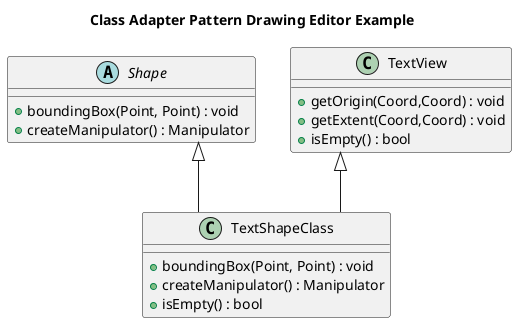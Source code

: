 @startuml

skinparam linetype ortho

title Class Adapter Pattern Drawing Editor Example

abstract class Shape
class TextShapeClass
class TextView

Shape : +boundingBox(Point, Point) : void
Shape : +createManipulator() : Manipulator

TextShapeClass : +boundingBox(Point, Point) : void
TextShapeClass : +createManipulator() : Manipulator
TextShapeClass : +isEmpty() : bool

TextView : +getOrigin(Coord,Coord) : void
TextView : +getExtent(Coord,Coord) : void
TextView : +isEmpty() : bool

Shape <|-- TextShapeClass
TextView <|-- TextShapeClass


@enduml
